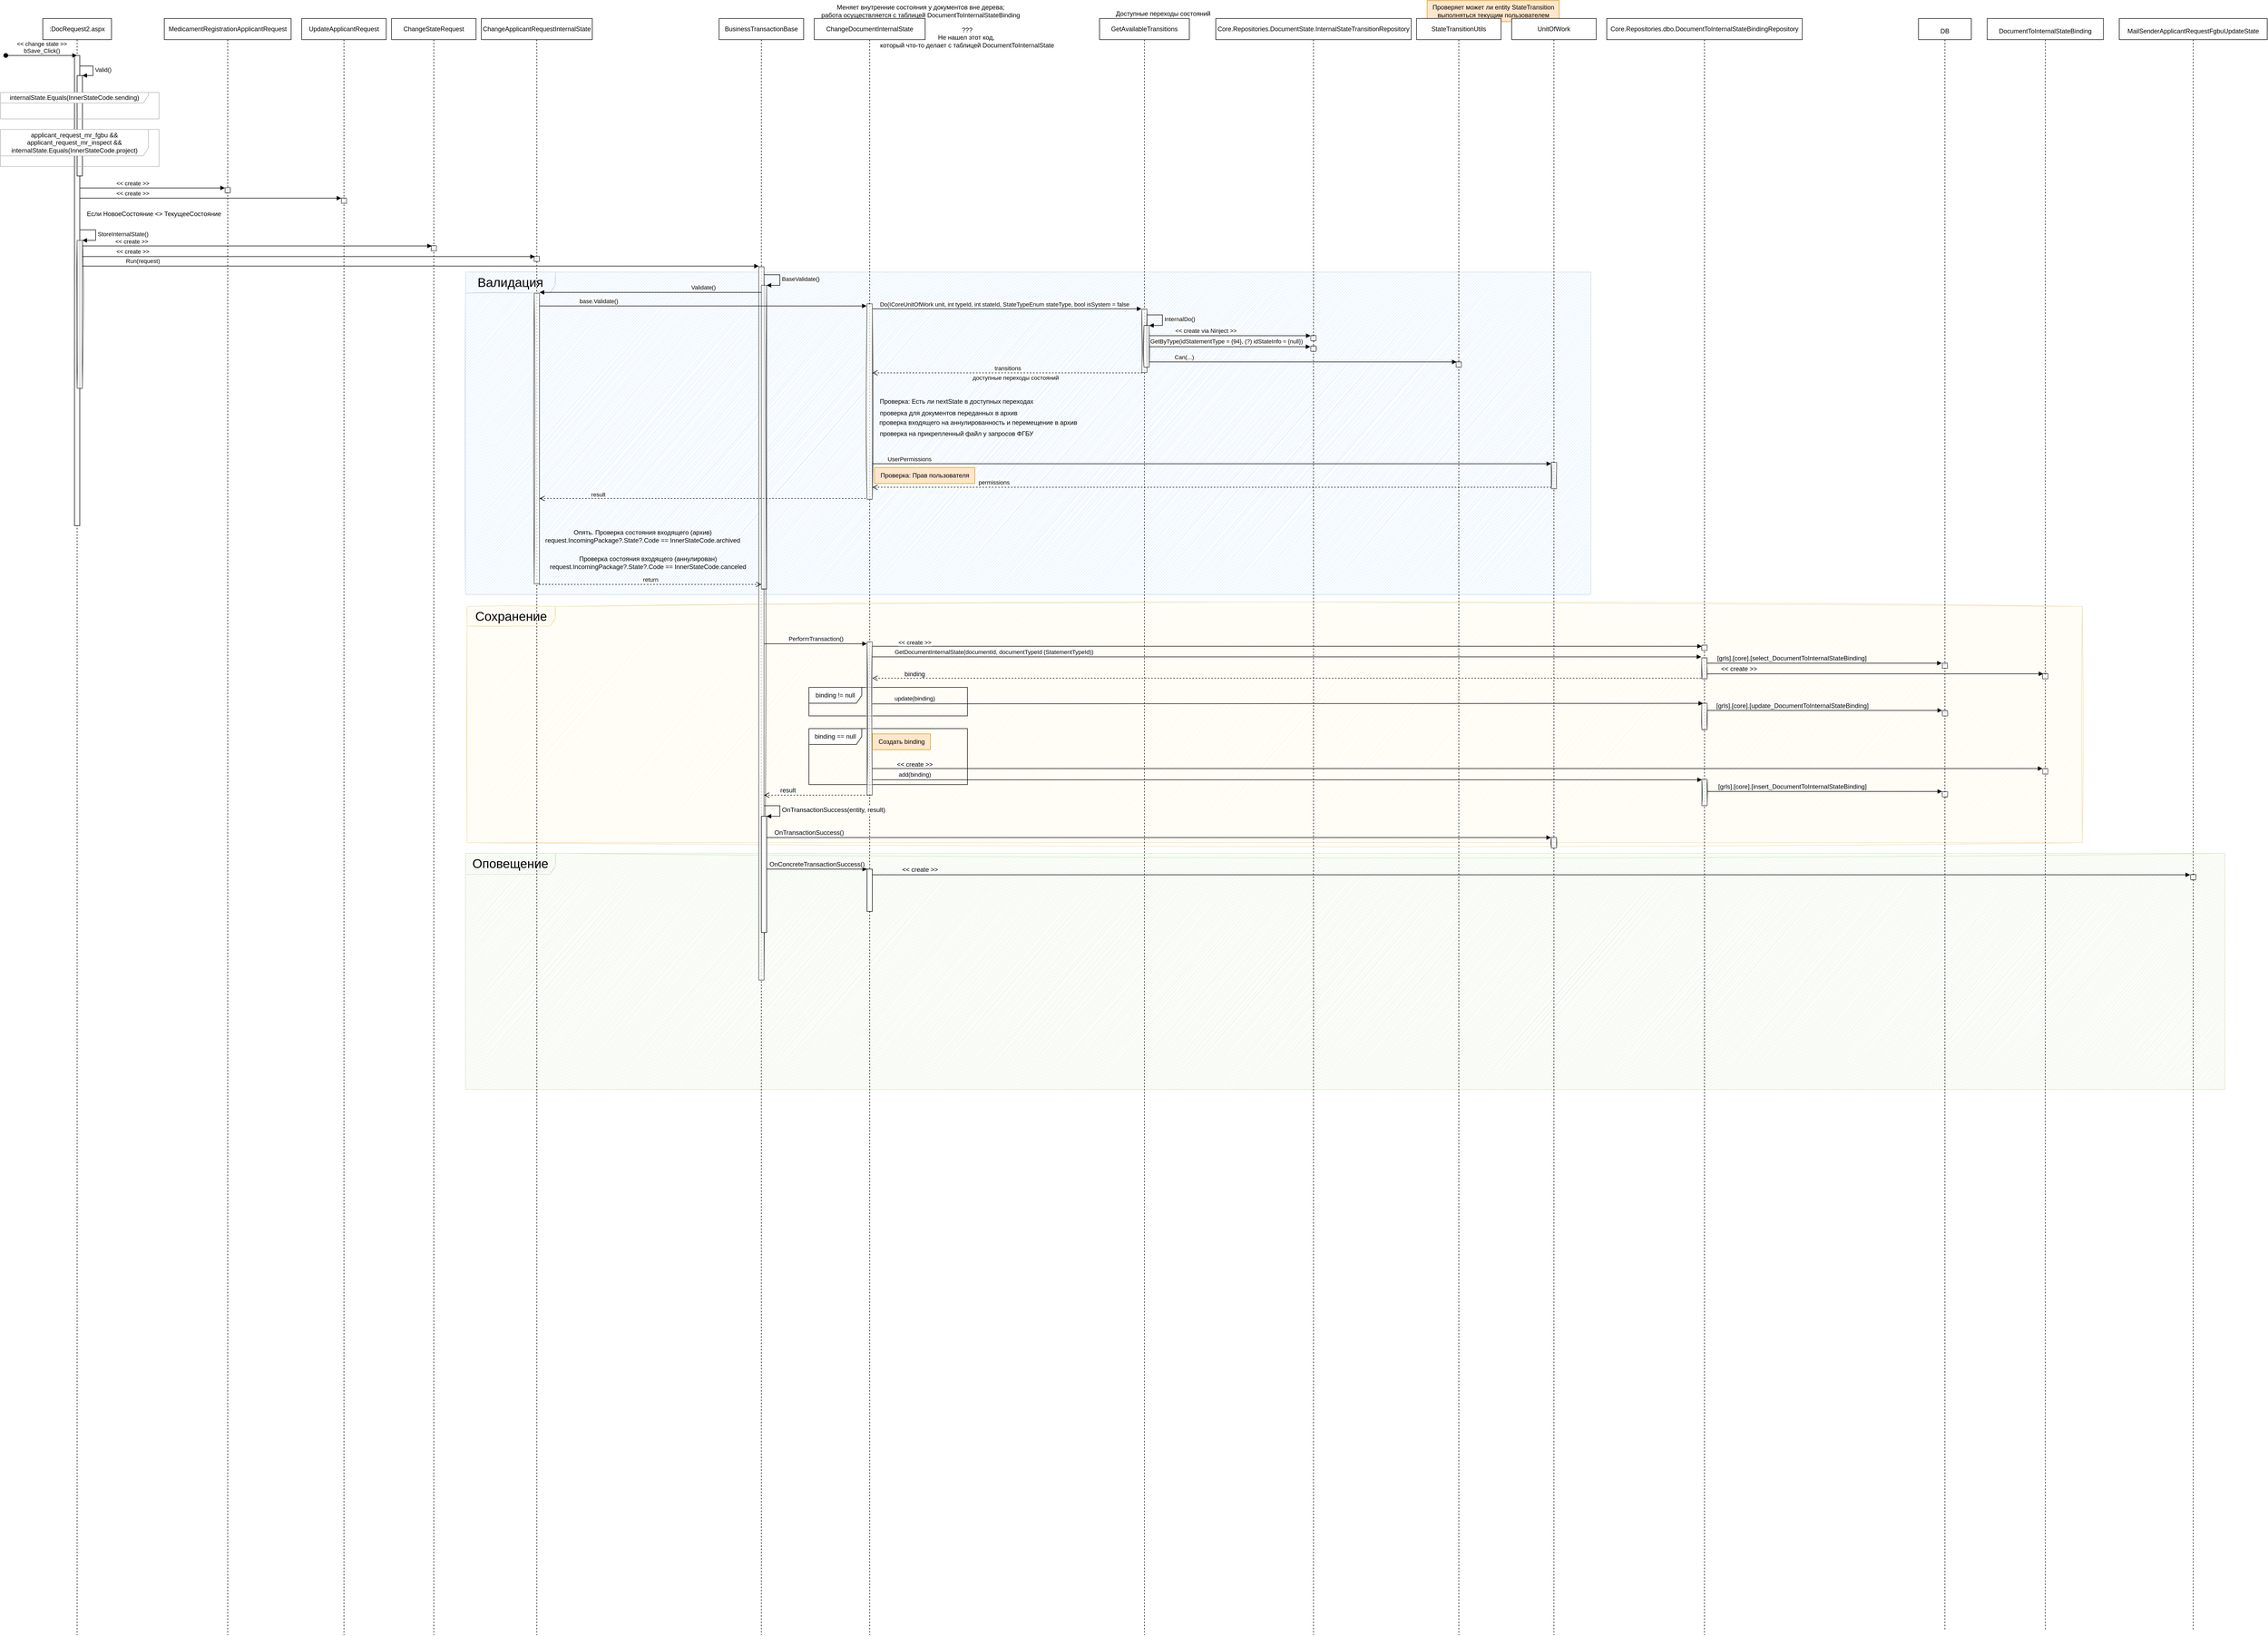 <mxfile version="20.5.3" type="github">
  <diagram id="UQaIwgQZNFvI9y2s87YT" name="Страница 1">
    <mxGraphModel dx="1778" dy="1143" grid="1" gridSize="10" guides="1" tooltips="1" connect="1" arrows="1" fold="1" page="1" pageScale="1" pageWidth="827" pageHeight="1169" math="0" shadow="0">
      <root>
        <mxCell id="0" />
        <mxCell id="1" parent="0" />
        <mxCell id="9g1YUz6DXll8vqnvcK5T-140" value="Оповещение" style="shape=umlFrame;whiteSpace=wrap;html=1;labelBackgroundColor=none;labelBorderColor=none;sketch=1;strokeColor=#82b366;opacity=30;fillColor=#d5e8d4;swimlaneFillColor=#97D077;width=170;height=40;fontSize=24;gradientColor=none;" vertex="1" parent="1">
          <mxGeometry x="950" y="1620" width="3330" height="447" as="geometry" />
        </mxCell>
        <mxCell id="9g1YUz6DXll8vqnvcK5T-86" value="Cохранение" style="shape=umlFrame;whiteSpace=wrap;html=1;labelBackgroundColor=none;labelBorderColor=none;sketch=1;strokeColor=#d79b00;opacity=30;fillColor=#ffe6cc;swimlaneFillColor=#FFD966;width=167;height=37;fontSize=24;" vertex="1" parent="1">
          <mxGeometry x="953" y="1153" width="3057" height="447" as="geometry" />
        </mxCell>
        <mxCell id="9g1YUz6DXll8vqnvcK5T-112" value="binding == null" style="shape=umlFrame;whiteSpace=wrap;html=1;labelBackgroundColor=none;labelBorderColor=none;sketch=0;strokeColor=#000000;fontSize=12;fontColor=default;gradientColor=none;width=100;height=30;" vertex="1" parent="1">
          <mxGeometry x="1600" y="1384" width="300" height="106" as="geometry" />
        </mxCell>
        <mxCell id="9g1YUz6DXll8vqnvcK5T-111" value="binding != null" style="shape=umlFrame;whiteSpace=wrap;html=1;labelBackgroundColor=none;labelBorderColor=none;sketch=0;strokeColor=#000000;fontSize=12;fontColor=default;gradientColor=none;width=100;height=30;" vertex="1" parent="1">
          <mxGeometry x="1600" y="1306" width="300" height="54" as="geometry" />
        </mxCell>
        <mxCell id="9g1YUz6DXll8vqnvcK5T-82" value="Валидация" style="shape=umlFrame;whiteSpace=wrap;html=1;labelBackgroundColor=none;labelBorderColor=none;sketch=1;strokeColor=#6c8ebf;opacity=30;fillColor=#dae8fc;gradientColor=none;swimlaneFillColor=#66B2FF;width=170;height=40;fontSize=24;" vertex="1" parent="1">
          <mxGeometry x="950" y="520" width="2130" height="610" as="geometry" />
        </mxCell>
        <mxCell id="9g1YUz6DXll8vqnvcK5T-58" value="Проверяет может ли entity StateTransition &lt;br&gt;выполняться текущим пользователем" style="text;html=1;align=center;verticalAlign=middle;resizable=0;points=[];autosize=1;strokeColor=#d79b00;fillColor=#ffe6cc;" vertex="1" parent="1">
          <mxGeometry x="2770" y="6" width="250" height="40" as="geometry" />
        </mxCell>
        <mxCell id="9g1YUz6DXll8vqnvcK5T-1" value=":DocRequest2.aspx" style="shape=umlLifeline;perimeter=lifelinePerimeter;whiteSpace=wrap;html=1;container=1;collapsible=0;recursiveResize=0;outlineConnect=0;resizable=0;movable=0;" vertex="1" parent="1">
          <mxGeometry x="150" y="40" width="130" height="3060" as="geometry" />
        </mxCell>
        <mxCell id="9g1YUz6DXll8vqnvcK5T-4" value="Valid()" style="edgeStyle=orthogonalEdgeStyle;html=1;align=left;spacingLeft=2;endArrow=block;rounded=0;entryX=1;entryY=0;" edge="1" target="9g1YUz6DXll8vqnvcK5T-3" parent="9g1YUz6DXll8vqnvcK5T-1" source="9g1YUz6DXll8vqnvcK5T-8">
          <mxGeometry relative="1" as="geometry">
            <mxPoint x="180" y="80" as="sourcePoint" />
            <Array as="points">
              <mxPoint x="95" y="90" />
              <mxPoint x="95" y="108" />
            </Array>
          </mxGeometry>
        </mxCell>
        <mxCell id="9g1YUz6DXll8vqnvcK5T-8" value="" style="html=1;points=[];perimeter=orthogonalPerimeter;" vertex="1" parent="9g1YUz6DXll8vqnvcK5T-1">
          <mxGeometry x="60" y="70" width="10" height="890" as="geometry" />
        </mxCell>
        <mxCell id="9g1YUz6DXll8vqnvcK5T-3" value="" style="html=1;points=[];perimeter=orthogonalPerimeter;" vertex="1" parent="9g1YUz6DXll8vqnvcK5T-1">
          <mxGeometry x="65" y="108" width="10" height="190" as="geometry" />
        </mxCell>
        <mxCell id="9g1YUz6DXll8vqnvcK5T-22" value="" style="html=1;points=[];perimeter=orthogonalPerimeter;sketch=1;strokeColor=#000000;opacity=70;" vertex="1" parent="9g1YUz6DXll8vqnvcK5T-1">
          <mxGeometry x="65" y="420" width="10" height="280" as="geometry" />
        </mxCell>
        <mxCell id="9g1YUz6DXll8vqnvcK5T-23" value="StoreInternalState()" style="edgeStyle=orthogonalEdgeStyle;html=1;align=left;spacingLeft=2;endArrow=block;rounded=0;entryX=1;entryY=0;" edge="1" target="9g1YUz6DXll8vqnvcK5T-22" parent="9g1YUz6DXll8vqnvcK5T-1" source="9g1YUz6DXll8vqnvcK5T-8">
          <mxGeometry relative="1" as="geometry">
            <mxPoint x="70" y="420" as="sourcePoint" />
            <Array as="points">
              <mxPoint x="100" y="400" />
              <mxPoint x="100" y="420" />
            </Array>
          </mxGeometry>
        </mxCell>
        <mxCell id="9g1YUz6DXll8vqnvcK5T-2" value="&amp;lt;&amp;lt; change state &amp;gt;&amp;gt;&lt;br&gt;bSave_Click()" style="html=1;verticalAlign=bottom;startArrow=oval;startFill=1;endArrow=block;startSize=8;rounded=0;" edge="1" parent="1" target="9g1YUz6DXll8vqnvcK5T-1">
          <mxGeometry width="60" relative="1" as="geometry">
            <mxPoint x="80" y="110" as="sourcePoint" />
            <mxPoint x="140" y="110" as="targetPoint" />
          </mxGeometry>
        </mxCell>
        <mxCell id="9g1YUz6DXll8vqnvcK5T-6" value="internalState.Equals(InnerStateCode.sending)" style="shape=umlFrame;whiteSpace=wrap;html=1;width=280;height=20;strokeColor=#B3B3B3;" vertex="1" parent="1">
          <mxGeometry x="70" y="180" width="300" height="50" as="geometry" />
        </mxCell>
        <mxCell id="9g1YUz6DXll8vqnvcK5T-7" value="applicant_request_mr_fgbu &amp;amp;&amp;amp;&lt;br&gt;applicant_request_mr_inspect &amp;amp;&amp;amp;&lt;br&gt;internalState.Equals(InnerStateCode.project)" style="shape=umlFrame;whiteSpace=wrap;html=1;width=280;height=50;strokeColor=#B3B3B3;" vertex="1" parent="1">
          <mxGeometry x="70" y="250" width="300" height="70" as="geometry" />
        </mxCell>
        <mxCell id="9g1YUz6DXll8vqnvcK5T-9" value="MedicamentRegistrationApplicantRequest" style="shape=umlLifeline;perimeter=lifelinePerimeter;whiteSpace=wrap;html=1;container=1;collapsible=0;recursiveResize=0;outlineConnect=0;resizable=0;movable=0;" vertex="1" parent="1">
          <mxGeometry x="380" y="40" width="240" height="3060" as="geometry" />
        </mxCell>
        <mxCell id="9g1YUz6DXll8vqnvcK5T-17" value="" style="html=1;points=[];perimeter=orthogonalPerimeter;sketch=1;strokeColor=#000000;opacity=70;" vertex="1" parent="9g1YUz6DXll8vqnvcK5T-9">
          <mxGeometry x="115" y="320" width="10" height="10" as="geometry" />
        </mxCell>
        <mxCell id="9g1YUz6DXll8vqnvcK5T-16" value="&amp;lt;&amp;lt; create &amp;gt;&amp;gt;" style="html=1;verticalAlign=bottom;endArrow=block;rounded=0;entryX=-0.043;entryY=0.074;entryDx=0;entryDy=0;entryPerimeter=0;" edge="1" parent="1" source="9g1YUz6DXll8vqnvcK5T-8" target="9g1YUz6DXll8vqnvcK5T-17">
          <mxGeometry x="-0.274" width="80" relative="1" as="geometry">
            <mxPoint x="440" y="280" as="sourcePoint" />
            <mxPoint x="520" y="280" as="targetPoint" />
            <mxPoint as="offset" />
          </mxGeometry>
        </mxCell>
        <mxCell id="9g1YUz6DXll8vqnvcK5T-18" value="UpdateApplicantRequest" style="shape=umlLifeline;perimeter=lifelinePerimeter;whiteSpace=wrap;html=1;container=1;collapsible=0;recursiveResize=0;outlineConnect=0;resizable=0;movable=0;" vertex="1" parent="1">
          <mxGeometry x="640" y="40" width="160" height="3060" as="geometry" />
        </mxCell>
        <mxCell id="9g1YUz6DXll8vqnvcK5T-19" value="" style="html=1;points=[];perimeter=orthogonalPerimeter;sketch=1;strokeColor=#000000;opacity=70;" vertex="1" parent="9g1YUz6DXll8vqnvcK5T-18">
          <mxGeometry x="75" y="340" width="10" height="10" as="geometry" />
        </mxCell>
        <mxCell id="9g1YUz6DXll8vqnvcK5T-20" value="&amp;lt;&amp;lt; create &amp;gt;&amp;gt;" style="html=1;verticalAlign=bottom;endArrow=block;rounded=0;entryX=-0.015;entryY=0;entryDx=0;entryDy=0;entryPerimeter=0;" edge="1" parent="1" source="9g1YUz6DXll8vqnvcK5T-8" target="9g1YUz6DXll8vqnvcK5T-19">
          <mxGeometry x="-0.596" width="80" relative="1" as="geometry">
            <mxPoint x="230" y="370.86" as="sourcePoint" />
            <mxPoint x="505.57" y="370.86" as="targetPoint" />
            <mxPoint as="offset" />
          </mxGeometry>
        </mxCell>
        <mxCell id="9g1YUz6DXll8vqnvcK5T-21" value="Если НовоеСостояние &amp;lt;&amp;gt; ТекущееСостояние" style="text;html=1;align=center;verticalAlign=middle;resizable=0;points=[];autosize=1;strokeColor=none;fillColor=none;" vertex="1" parent="1">
          <mxGeometry x="220" y="395" width="280" height="30" as="geometry" />
        </mxCell>
        <mxCell id="9g1YUz6DXll8vqnvcK5T-24" value="ChangeStateRequest" style="shape=umlLifeline;perimeter=lifelinePerimeter;whiteSpace=wrap;html=1;container=1;collapsible=0;recursiveResize=0;outlineConnect=0;resizable=0;movable=0;" vertex="1" parent="1">
          <mxGeometry x="810" y="40" width="160" height="3060" as="geometry" />
        </mxCell>
        <mxCell id="9g1YUz6DXll8vqnvcK5T-25" value="" style="html=1;points=[];perimeter=orthogonalPerimeter;sketch=1;strokeColor=#000000;opacity=70;" vertex="1" parent="9g1YUz6DXll8vqnvcK5T-24">
          <mxGeometry x="75" y="430" width="10" height="10" as="geometry" />
        </mxCell>
        <mxCell id="9g1YUz6DXll8vqnvcK5T-26" value="&amp;lt;&amp;lt; create &amp;gt;&amp;gt;" style="html=1;verticalAlign=bottom;endArrow=block;rounded=0;entryX=0.133;entryY=0.05;entryDx=0;entryDy=0;entryPerimeter=0;" edge="1" parent="1" source="9g1YUz6DXll8vqnvcK5T-22" target="9g1YUz6DXll8vqnvcK5T-25">
          <mxGeometry x="-0.72" width="80" relative="1" as="geometry">
            <mxPoint x="230" y="390" as="sourcePoint" />
            <mxPoint x="724.85" y="390" as="targetPoint" />
            <mxPoint as="offset" />
          </mxGeometry>
        </mxCell>
        <mxCell id="9g1YUz6DXll8vqnvcK5T-27" value="ChangeApplicantRequestInternalState" style="shape=umlLifeline;perimeter=lifelinePerimeter;whiteSpace=wrap;html=1;container=1;collapsible=0;recursiveResize=0;outlineConnect=0;resizable=0;movable=0;" vertex="1" parent="1">
          <mxGeometry x="980" y="40" width="210" height="3060" as="geometry" />
        </mxCell>
        <mxCell id="9g1YUz6DXll8vqnvcK5T-28" value="" style="html=1;points=[];perimeter=orthogonalPerimeter;sketch=1;strokeColor=#000000;opacity=70;" vertex="1" parent="9g1YUz6DXll8vqnvcK5T-27">
          <mxGeometry x="100" y="450" width="10" height="10" as="geometry" />
        </mxCell>
        <mxCell id="9g1YUz6DXll8vqnvcK5T-37" value="" style="html=1;points=[];perimeter=orthogonalPerimeter;sketch=1;strokeColor=#000000;opacity=70;" vertex="1" parent="9g1YUz6DXll8vqnvcK5T-27">
          <mxGeometry x="100" y="520" width="10" height="550" as="geometry" />
        </mxCell>
        <mxCell id="9g1YUz6DXll8vqnvcK5T-29" value="&amp;lt;&amp;lt; create &amp;gt;&amp;gt;" style="html=1;verticalAlign=bottom;endArrow=block;rounded=0;entryX=0.124;entryY=0.065;entryDx=0;entryDy=0;entryPerimeter=0;" edge="1" parent="1" source="9g1YUz6DXll8vqnvcK5T-22" target="9g1YUz6DXll8vqnvcK5T-28">
          <mxGeometry x="-0.778" y="1" width="80" relative="1" as="geometry">
            <mxPoint x="235" y="480.5" as="sourcePoint" />
            <mxPoint x="1080" y="490" as="targetPoint" />
            <mxPoint as="offset" />
          </mxGeometry>
        </mxCell>
        <mxCell id="9g1YUz6DXll8vqnvcK5T-30" value="BusinessTransactionBase" style="shape=umlLifeline;perimeter=lifelinePerimeter;whiteSpace=wrap;html=1;container=1;collapsible=0;recursiveResize=0;outlineConnect=0;movable=0;resizable=0;" vertex="1" parent="1">
          <mxGeometry x="1430" y="40" width="160" height="3060" as="geometry" />
        </mxCell>
        <mxCell id="9g1YUz6DXll8vqnvcK5T-31" value="" style="html=1;points=[];perimeter=orthogonalPerimeter;sketch=1;strokeColor=#000000;opacity=70;" vertex="1" parent="9g1YUz6DXll8vqnvcK5T-30">
          <mxGeometry x="75" y="470" width="10" height="1350" as="geometry" />
        </mxCell>
        <mxCell id="9g1YUz6DXll8vqnvcK5T-127" value="" style="html=1;points=[];perimeter=orthogonalPerimeter;labelBackgroundColor=none;labelBorderColor=none;sketch=0;strokeColor=#000000;fontSize=12;fontColor=default;gradientColor=none;" vertex="1" parent="1">
          <mxGeometry x="1510" y="1550" width="10" height="220" as="geometry" />
        </mxCell>
        <mxCell id="9g1YUz6DXll8vqnvcK5T-32" value="Run(request)" style="html=1;verticalAlign=bottom;endArrow=block;rounded=0;entryX=0.009;entryY=-0.001;entryDx=0;entryDy=0;entryPerimeter=0;" edge="1" parent="1" source="9g1YUz6DXll8vqnvcK5T-22" target="9g1YUz6DXll8vqnvcK5T-31">
          <mxGeometry x="-0.822" y="1" width="80" relative="1" as="geometry">
            <mxPoint x="235" y="500.65" as="sourcePoint" />
            <mxPoint x="1091.24" y="500.65" as="targetPoint" />
            <mxPoint as="offset" />
          </mxGeometry>
        </mxCell>
        <mxCell id="9g1YUz6DXll8vqnvcK5T-33" value="" style="html=1;points=[];perimeter=orthogonalPerimeter;sketch=1;strokeColor=#000000;opacity=70;" vertex="1" parent="1">
          <mxGeometry x="1510" y="545" width="10" height="575" as="geometry" />
        </mxCell>
        <mxCell id="9g1YUz6DXll8vqnvcK5T-34" value="BaseValidate()" style="edgeStyle=orthogonalEdgeStyle;html=1;align=left;spacingLeft=2;endArrow=block;rounded=0;entryX=1;entryY=0;" edge="1" target="9g1YUz6DXll8vqnvcK5T-33" parent="1" source="9g1YUz6DXll8vqnvcK5T-31">
          <mxGeometry relative="1" as="geometry">
            <mxPoint x="1515" y="525" as="sourcePoint" />
            <Array as="points">
              <mxPoint x="1545" y="525" />
              <mxPoint x="1545" y="545" />
            </Array>
          </mxGeometry>
        </mxCell>
        <mxCell id="9g1YUz6DXll8vqnvcK5T-36" value="Validate()" style="html=1;verticalAlign=bottom;endArrow=block;rounded=0;entryX=1.032;entryY=-0.003;entryDx=0;entryDy=0;entryPerimeter=0;" edge="1" parent="1" source="9g1YUz6DXll8vqnvcK5T-33" target="9g1YUz6DXll8vqnvcK5T-37">
          <mxGeometry x="-0.473" width="80" relative="1" as="geometry">
            <mxPoint x="1110" y="570" as="sourcePoint" />
            <mxPoint x="1190" y="570" as="targetPoint" />
            <mxPoint as="offset" />
          </mxGeometry>
        </mxCell>
        <mxCell id="9g1YUz6DXll8vqnvcK5T-38" value="ChangeDocumentInternalState" style="shape=umlLifeline;perimeter=lifelinePerimeter;whiteSpace=wrap;html=1;container=1;collapsible=0;recursiveResize=0;outlineConnect=0;movable=0;resizable=0;" vertex="1" parent="1">
          <mxGeometry x="1610" y="40" width="210" height="3060" as="geometry" />
        </mxCell>
        <mxCell id="9g1YUz6DXll8vqnvcK5T-40" value="" style="html=1;points=[];perimeter=orthogonalPerimeter;sketch=1;strokeColor=#000000;opacity=70;" vertex="1" parent="9g1YUz6DXll8vqnvcK5T-38">
          <mxGeometry x="100" y="540" width="10" height="370" as="geometry" />
        </mxCell>
        <mxCell id="9g1YUz6DXll8vqnvcK5T-77" value="" style="html=1;points=[];perimeter=orthogonalPerimeter;labelBackgroundColor=none;labelBorderColor=none;sketch=1;strokeColor=#000000;fontColor=default;opacity=70;" vertex="1" parent="9g1YUz6DXll8vqnvcK5T-38">
          <mxGeometry x="100" y="1180" width="10" height="290" as="geometry" />
        </mxCell>
        <mxCell id="9g1YUz6DXll8vqnvcK5T-133" value="" style="html=1;points=[];perimeter=orthogonalPerimeter;labelBackgroundColor=none;labelBorderColor=none;sketch=0;strokeColor=#000000;fontSize=12;fontColor=default;gradientColor=none;" vertex="1" parent="9g1YUz6DXll8vqnvcK5T-38">
          <mxGeometry x="100" y="1610" width="10" height="80" as="geometry" />
        </mxCell>
        <mxCell id="9g1YUz6DXll8vqnvcK5T-41" value="Меняет внутренние состояния у документов вне дерева; &lt;br&gt;работа осуществляется с таблицей DocumentToInternalStateBinding" style="text;align=center;verticalAlign=middle;resizable=0;points=[];autosize=1;strokeColor=none;fillColor=none;html=1;fontColor=default;labelBackgroundColor=none;labelBorderColor=none;flipH=1;absoluteArcSize=0;imageAspect=1;" vertex="1" parent="1">
          <mxGeometry x="1611" y="6" width="400" height="40" as="geometry" />
        </mxCell>
        <mxCell id="9g1YUz6DXll8vqnvcK5T-43" value="base.Validate()" style="html=1;verticalAlign=bottom;endArrow=block;rounded=0;fontColor=default;entryX=-0.078;entryY=0.011;entryDx=0;entryDy=0;entryPerimeter=0;" edge="1" parent="1" source="9g1YUz6DXll8vqnvcK5T-37" target="9g1YUz6DXll8vqnvcK5T-40">
          <mxGeometry x="-0.64" width="80" relative="1" as="geometry">
            <mxPoint x="1200" y="560" as="sourcePoint" />
            <mxPoint x="1280" y="560" as="targetPoint" />
            <mxPoint as="offset" />
          </mxGeometry>
        </mxCell>
        <mxCell id="9g1YUz6DXll8vqnvcK5T-44" value="GetAvailableTransitions" style="shape=umlLifeline;perimeter=lifelinePerimeter;whiteSpace=wrap;html=1;container=1;collapsible=0;recursiveResize=0;outlineConnect=0;fixDash=0;movable=0;resizable=0;" vertex="1" parent="1">
          <mxGeometry x="2150" y="40" width="170" height="3060" as="geometry" />
        </mxCell>
        <mxCell id="9g1YUz6DXll8vqnvcK5T-45" value="" style="html=1;points=[];perimeter=orthogonalPerimeter;sketch=1;strokeColor=#000000;opacity=70;" vertex="1" parent="9g1YUz6DXll8vqnvcK5T-44">
          <mxGeometry x="80" y="550" width="10" height="120" as="geometry" />
        </mxCell>
        <mxCell id="9g1YUz6DXll8vqnvcK5T-46" value="&lt;div&gt;Do(ICoreUnitOfWork unit, int typeId, int stateId, StateTypeEnum stateType, bool isSystem = false&lt;/div&gt;" style="html=1;verticalAlign=bottom;endArrow=block;rounded=0;fontColor=default;entryX=-0.071;entryY=-0.004;entryDx=0;entryDy=0;entryPerimeter=0;" edge="1" parent="1" source="9g1YUz6DXll8vqnvcK5T-40" target="9g1YUz6DXll8vqnvcK5T-45">
          <mxGeometry x="-0.018" width="80" relative="1" as="geometry">
            <mxPoint x="1690" y="580" as="sourcePoint" />
            <mxPoint x="1770" y="580" as="targetPoint" />
            <mxPoint as="offset" />
          </mxGeometry>
        </mxCell>
        <mxCell id="9g1YUz6DXll8vqnvcK5T-47" value="Доступные переходы состояний" style="text;html=1;align=center;verticalAlign=middle;resizable=0;points=[];autosize=1;strokeColor=none;fillColor=none;fontColor=default;" vertex="1" parent="1">
          <mxGeometry x="2170" y="16" width="200" height="30" as="geometry" />
        </mxCell>
        <mxCell id="9g1YUz6DXll8vqnvcK5T-48" value="Core.Repositories.DocumentState.InternalStateTransitionRepository" style="shape=umlLifeline;perimeter=lifelinePerimeter;whiteSpace=wrap;html=1;container=1;collapsible=0;recursiveResize=0;outlineConnect=0;resizable=0;movable=0;" vertex="1" parent="1">
          <mxGeometry x="2370" y="40" width="370" height="3060" as="geometry" />
        </mxCell>
        <mxCell id="9g1YUz6DXll8vqnvcK5T-49" value="" style="html=1;points=[];perimeter=orthogonalPerimeter;sketch=1;strokeColor=#000000;opacity=70;" vertex="1" parent="9g1YUz6DXll8vqnvcK5T-48">
          <mxGeometry x="180" y="600" width="10" height="10" as="geometry" />
        </mxCell>
        <mxCell id="9g1YUz6DXll8vqnvcK5T-56" value="" style="html=1;points=[];perimeter=orthogonalPerimeter;sketch=1;strokeColor=#000000;opacity=70;" vertex="1" parent="9g1YUz6DXll8vqnvcK5T-48">
          <mxGeometry x="180" y="620" width="10" height="10" as="geometry" />
        </mxCell>
        <mxCell id="9g1YUz6DXll8vqnvcK5T-50" value="" style="html=1;points=[];perimeter=orthogonalPerimeter;labelBackgroundColor=none;labelBorderColor=none;sketch=1;strokeColor=#000000;fontColor=default;opacity=70;" vertex="1" parent="1">
          <mxGeometry x="2234" y="621" width="10" height="79" as="geometry" />
        </mxCell>
        <mxCell id="9g1YUz6DXll8vqnvcK5T-51" value="InternalDo()" style="edgeStyle=orthogonalEdgeStyle;html=1;align=left;spacingLeft=2;endArrow=block;rounded=0;entryX=1;entryY=0;fontColor=default;" edge="1" target="9g1YUz6DXll8vqnvcK5T-50" parent="1" source="9g1YUz6DXll8vqnvcK5T-45">
          <mxGeometry relative="1" as="geometry">
            <mxPoint x="2239" y="601" as="sourcePoint" />
            <Array as="points">
              <mxPoint x="2269" y="601" />
              <mxPoint x="2269" y="621" />
            </Array>
          </mxGeometry>
        </mxCell>
        <mxCell id="9g1YUz6DXll8vqnvcK5T-52" value="&amp;lt;&amp;lt; create via Ninject &amp;gt;&amp;gt;" style="html=1;verticalAlign=bottom;endArrow=block;rounded=0;fontColor=default;entryX=-0.057;entryY=0.043;entryDx=0;entryDy=0;entryPerimeter=0;" edge="1" parent="1" source="9g1YUz6DXll8vqnvcK5T-50" target="9g1YUz6DXll8vqnvcK5T-49">
          <mxGeometry x="-0.3" width="80" relative="1" as="geometry">
            <mxPoint x="2310" y="630" as="sourcePoint" />
            <mxPoint x="2390" y="630" as="targetPoint" />
            <mxPoint as="offset" />
          </mxGeometry>
        </mxCell>
        <mxCell id="9g1YUz6DXll8vqnvcK5T-53" value="StateTransitionUtils" style="shape=umlLifeline;perimeter=lifelinePerimeter;whiteSpace=wrap;html=1;container=1;collapsible=0;recursiveResize=0;outlineConnect=0;movable=0;resizable=0;" vertex="1" parent="1">
          <mxGeometry x="2750" y="40" width="160" height="3060" as="geometry" />
        </mxCell>
        <mxCell id="9g1YUz6DXll8vqnvcK5T-54" value="" style="html=1;points=[];perimeter=orthogonalPerimeter;sketch=1;strokeColor=#000000;opacity=70;" vertex="1" parent="9g1YUz6DXll8vqnvcK5T-53">
          <mxGeometry x="75" y="650" width="10" height="10" as="geometry" />
        </mxCell>
        <mxCell id="9g1YUz6DXll8vqnvcK5T-55" value="GetByType(idStatementType = {94}, (?) idStateInfo = {null})" style="html=1;verticalAlign=bottom;endArrow=block;rounded=0;fontColor=default;entryX=-0.1;entryY=0.129;entryDx=0;entryDy=0;entryPerimeter=0;" edge="1" parent="1" source="9g1YUz6DXll8vqnvcK5T-50" target="9g1YUz6DXll8vqnvcK5T-56">
          <mxGeometry x="-0.043" y="1" width="80" relative="1" as="geometry">
            <mxPoint x="2254" y="650" as="sourcePoint" />
            <mxPoint x="2557" y="650" as="targetPoint" />
            <mxPoint as="offset" />
          </mxGeometry>
        </mxCell>
        <mxCell id="9g1YUz6DXll8vqnvcK5T-57" value="Can(...)" style="html=1;verticalAlign=bottom;endArrow=block;rounded=0;fontColor=default;entryX=0.076;entryY=0.006;entryDx=0;entryDy=0;entryPerimeter=0;" edge="1" parent="1" source="9g1YUz6DXll8vqnvcK5T-50" target="9g1YUz6DXll8vqnvcK5T-54">
          <mxGeometry x="-0.773" width="80" relative="1" as="geometry">
            <mxPoint x="2254" y="671.29" as="sourcePoint" />
            <mxPoint x="2559" y="671.29" as="targetPoint" />
            <mxPoint as="offset" />
          </mxGeometry>
        </mxCell>
        <mxCell id="9g1YUz6DXll8vqnvcK5T-59" value="transitions" style="html=1;verticalAlign=bottom;endArrow=open;dashed=1;endSize=8;rounded=0;fontColor=default;exitX=0.11;exitY=1.006;exitDx=0;exitDy=0;exitPerimeter=0;" edge="1" parent="1" source="9g1YUz6DXll8vqnvcK5T-45" target="9g1YUz6DXll8vqnvcK5T-40">
          <mxGeometry relative="1" as="geometry">
            <mxPoint x="2040" y="640" as="sourcePoint" />
            <mxPoint x="1960" y="640" as="targetPoint" />
          </mxGeometry>
        </mxCell>
        <mxCell id="9g1YUz6DXll8vqnvcK5T-60" value="&lt;span style=&quot;font-size: 11px; background-color: rgb(255, 255, 255);&quot;&gt;доступные переходы состояний&lt;/span&gt;" style="text;html=1;align=center;verticalAlign=middle;resizable=0;points=[];autosize=1;strokeColor=none;fillColor=none;fontColor=default;" vertex="1" parent="1">
          <mxGeometry x="1896" y="705" width="190" height="30" as="geometry" />
        </mxCell>
        <mxCell id="9g1YUz6DXll8vqnvcK5T-61" value="Проверка: Есть ли nextState в доступных переходах" style="text;html=1;align=center;verticalAlign=middle;resizable=0;points=[];autosize=1;strokeColor=none;fillColor=none;fontColor=default;" vertex="1" parent="1">
          <mxGeometry x="1724" y="750" width="310" height="30" as="geometry" />
        </mxCell>
        <mxCell id="9g1YUz6DXll8vqnvcK5T-62" value="проверка для документов переданных в архив" style="text;html=1;align=center;verticalAlign=middle;resizable=0;points=[];autosize=1;strokeColor=none;fillColor=none;fontColor=default;" vertex="1" parent="1">
          <mxGeometry x="1724" y="772" width="280" height="30" as="geometry" />
        </mxCell>
        <mxCell id="9g1YUz6DXll8vqnvcK5T-64" value="проверка входящего на аннулированность и перемещение в архив" style="text;html=1;align=center;verticalAlign=middle;resizable=0;points=[];autosize=1;strokeColor=none;fillColor=none;fontColor=default;" vertex="1" parent="1">
          <mxGeometry x="1720" y="790" width="400" height="30" as="geometry" />
        </mxCell>
        <mxCell id="9g1YUz6DXll8vqnvcK5T-66" value="Проверка: Прав пользователя" style="text;html=1;align=center;verticalAlign=middle;resizable=0;points=[];autosize=1;strokeColor=#d79b00;fillColor=#ffe6cc;" vertex="1" parent="1">
          <mxGeometry x="1724" y="890" width="190" height="30" as="geometry" />
        </mxCell>
        <mxCell id="9g1YUz6DXll8vqnvcK5T-65" value="проверка на прикрепленный файл у запросов ФГБУ" style="text;html=1;align=center;verticalAlign=middle;resizable=0;points=[];autosize=1;strokeColor=none;fillColor=none;fontColor=default;" vertex="1" parent="1">
          <mxGeometry x="1724" y="811" width="310" height="30" as="geometry" />
        </mxCell>
        <mxCell id="9g1YUz6DXll8vqnvcK5T-67" value="UnitOfWork" style="shape=umlLifeline;perimeter=lifelinePerimeter;whiteSpace=wrap;html=1;container=1;collapsible=0;recursiveResize=0;outlineConnect=0;resizable=0;movable=0;" vertex="1" parent="1">
          <mxGeometry x="2930" y="40" width="160" height="3060" as="geometry" />
        </mxCell>
        <mxCell id="9g1YUz6DXll8vqnvcK5T-68" value="" style="html=1;points=[];perimeter=orthogonalPerimeter;sketch=1;strokeColor=#000000;opacity=70;" vertex="1" parent="9g1YUz6DXll8vqnvcK5T-67">
          <mxGeometry x="75" y="840" width="10" height="50" as="geometry" />
        </mxCell>
        <mxCell id="9g1YUz6DXll8vqnvcK5T-130" value="" style="html=1;points=[];perimeter=orthogonalPerimeter;sketch=1;strokeColor=#000000;opacity=70;" vertex="1" parent="9g1YUz6DXll8vqnvcK5T-67">
          <mxGeometry x="75" y="1550" width="10" height="20" as="geometry" />
        </mxCell>
        <mxCell id="9g1YUz6DXll8vqnvcK5T-69" value="UserPermissions" style="html=1;verticalAlign=bottom;endArrow=block;rounded=0;fontColor=default;entryX=-0.031;entryY=0.054;entryDx=0;entryDy=0;entryPerimeter=0;" edge="1" parent="1" source="9g1YUz6DXll8vqnvcK5T-40" target="9g1YUz6DXll8vqnvcK5T-68">
          <mxGeometry x="-0.891" width="80" relative="1" as="geometry">
            <mxPoint x="1790.0" y="890.0" as="sourcePoint" />
            <mxPoint x="2371.76" y="890.0" as="targetPoint" />
            <mxPoint as="offset" />
          </mxGeometry>
        </mxCell>
        <mxCell id="9g1YUz6DXll8vqnvcK5T-70" value="permissions" style="html=1;verticalAlign=bottom;endArrow=open;dashed=1;endSize=8;rounded=0;fontColor=default;exitX=0.031;exitY=0.946;exitDx=0;exitDy=0;exitPerimeter=0;" edge="1" parent="1" source="9g1YUz6DXll8vqnvcK5T-68" target="9g1YUz6DXll8vqnvcK5T-40">
          <mxGeometry x="0.642" relative="1" as="geometry">
            <mxPoint x="3000" y="850" as="sourcePoint" />
            <mxPoint x="2920" y="850" as="targetPoint" />
            <mxPoint as="offset" />
          </mxGeometry>
        </mxCell>
        <mxCell id="9g1YUz6DXll8vqnvcK5T-71" value="???&lt;br&gt;Не нашел этот код,&amp;nbsp;&lt;br&gt;который что-то делает с таблицей DocumentToInternalState" style="text;html=1;align=center;verticalAlign=middle;resizable=0;points=[];autosize=1;strokeColor=none;fillColor=none;fontColor=default;" vertex="1" parent="1">
          <mxGeometry x="1724" y="46" width="350" height="60" as="geometry" />
        </mxCell>
        <mxCell id="9g1YUz6DXll8vqnvcK5T-72" value="result" style="html=1;verticalAlign=bottom;endArrow=open;dashed=1;endSize=8;rounded=0;fontColor=default;exitX=-0.251;exitY=0.996;exitDx=0;exitDy=0;exitPerimeter=0;" edge="1" parent="1" source="9g1YUz6DXll8vqnvcK5T-40" target="9g1YUz6DXll8vqnvcK5T-37">
          <mxGeometry x="0.639" y="1" relative="1" as="geometry">
            <mxPoint x="1370" y="940" as="sourcePoint" />
            <mxPoint x="1290" y="940" as="targetPoint" />
            <mxPoint as="offset" />
          </mxGeometry>
        </mxCell>
        <mxCell id="9g1YUz6DXll8vqnvcK5T-73" value="Опять. Проверка состояния входящего (архив)&lt;br&gt;request.IncomingPackage?.State?.Code == InnerStateCode.archived" style="text;html=1;align=center;verticalAlign=middle;resizable=0;points=[];autosize=1;strokeColor=none;fillColor=none;fontColor=default;" vertex="1" parent="1">
          <mxGeometry x="1090" y="1000" width="390" height="40" as="geometry" />
        </mxCell>
        <mxCell id="9g1YUz6DXll8vqnvcK5T-74" value="Проверка состояния входящего (аннулирован)&lt;br&gt;request.IncomingPackage?.State?.Code == InnerStateCode.canceled" style="text;html=1;align=center;verticalAlign=middle;resizable=0;points=[];autosize=1;strokeColor=none;fillColor=none;fontColor=default;" vertex="1" parent="1">
          <mxGeometry x="1095" y="1050" width="400" height="40" as="geometry" />
        </mxCell>
        <mxCell id="9g1YUz6DXll8vqnvcK5T-75" value="return" style="html=1;verticalAlign=bottom;endArrow=open;dashed=1;endSize=8;rounded=0;fontColor=default;exitX=0.933;exitY=1.002;exitDx=0;exitDy=0;exitPerimeter=0;" edge="1" parent="1" source="9g1YUz6DXll8vqnvcK5T-37" target="9g1YUz6DXll8vqnvcK5T-33">
          <mxGeometry relative="1" as="geometry">
            <mxPoint x="1590" y="890" as="sourcePoint" />
            <mxPoint x="1510" y="890" as="targetPoint" />
          </mxGeometry>
        </mxCell>
        <mxCell id="9g1YUz6DXll8vqnvcK5T-76" value="PerformTransaction()" style="html=1;verticalAlign=bottom;endArrow=block;rounded=0;fontColor=default;entryX=-0.033;entryY=0.012;entryDx=0;entryDy=0;entryPerimeter=0;" edge="1" parent="1" source="9g1YUz6DXll8vqnvcK5T-31" target="9g1YUz6DXll8vqnvcK5T-77">
          <mxGeometry width="80" relative="1" as="geometry">
            <mxPoint x="1500" y="1040" as="sourcePoint" />
            <mxPoint x="1580" y="1040" as="targetPoint" />
          </mxGeometry>
        </mxCell>
        <mxCell id="9g1YUz6DXll8vqnvcK5T-78" value="Core.Repositories.dbo.DocumentToInternalStateBindingRepository" style="shape=umlLifeline;perimeter=lifelinePerimeter;whiteSpace=wrap;html=1;container=1;collapsible=0;recursiveResize=0;outlineConnect=0;resizable=0;movable=0;" vertex="1" parent="1">
          <mxGeometry x="3110" y="40" width="370" height="3060" as="geometry" />
        </mxCell>
        <mxCell id="9g1YUz6DXll8vqnvcK5T-79" value="" style="html=1;points=[];perimeter=orthogonalPerimeter;sketch=1;strokeColor=#000000;opacity=70;" vertex="1" parent="9g1YUz6DXll8vqnvcK5T-78">
          <mxGeometry x="180" y="1186" width="10" height="10" as="geometry" />
        </mxCell>
        <mxCell id="9g1YUz6DXll8vqnvcK5T-88" value="" style="html=1;points=[];perimeter=orthogonalPerimeter;sketch=1;strokeColor=#000000;opacity=70;" vertex="1" parent="9g1YUz6DXll8vqnvcK5T-78">
          <mxGeometry x="180" y="1210" width="10" height="40" as="geometry" />
        </mxCell>
        <mxCell id="9g1YUz6DXll8vqnvcK5T-107" value="" style="html=1;points=[];perimeter=orthogonalPerimeter;sketch=1;strokeColor=#000000;opacity=70;" vertex="1" parent="9g1YUz6DXll8vqnvcK5T-78">
          <mxGeometry x="180" y="1296" width="10" height="50" as="geometry" />
        </mxCell>
        <mxCell id="9g1YUz6DXll8vqnvcK5T-114" value="" style="html=1;points=[];perimeter=orthogonalPerimeter;sketch=1;strokeColor=#000000;opacity=70;" vertex="1" parent="9g1YUz6DXll8vqnvcK5T-78">
          <mxGeometry x="180" y="1440" width="10" height="50" as="geometry" />
        </mxCell>
        <mxCell id="9g1YUz6DXll8vqnvcK5T-81" value="&amp;lt;&amp;lt; create &amp;gt;&amp;gt;" style="html=1;verticalAlign=bottom;endArrow=block;rounded=0;fontColor=default;entryX=0;entryY=0.22;entryDx=0;entryDy=0;entryPerimeter=0;" edge="1" parent="1" source="9g1YUz6DXll8vqnvcK5T-77" target="9g1YUz6DXll8vqnvcK5T-79">
          <mxGeometry x="-0.898" y="-2" width="80" relative="1" as="geometry">
            <mxPoint x="2090" y="1030" as="sourcePoint" />
            <mxPoint x="2170" y="1030" as="targetPoint" />
            <mxPoint as="offset" />
          </mxGeometry>
        </mxCell>
        <mxCell id="9g1YUz6DXll8vqnvcK5T-87" value="GetDocumentInternalState(documentId, documentTypeId (StatementTypeId))" style="html=1;verticalAlign=bottom;endArrow=block;rounded=0;fontColor=default;entryX=-0.111;entryY=-0.044;entryDx=0;entryDy=0;entryPerimeter=0;" edge="1" parent="1" source="9g1YUz6DXll8vqnvcK5T-77" target="9g1YUz6DXll8vqnvcK5T-88">
          <mxGeometry x="-0.707" width="80" relative="1" as="geometry">
            <mxPoint x="1730" y="1238.2" as="sourcePoint" />
            <mxPoint x="3300" y="1238.2" as="targetPoint" />
            <mxPoint as="offset" />
          </mxGeometry>
        </mxCell>
        <mxCell id="9g1YUz6DXll8vqnvcK5T-100" value="&lt;font style=&quot;font-size: 12px;&quot;&gt;DB&lt;/font&gt;" style="shape=umlLifeline;perimeter=lifelinePerimeter;whiteSpace=wrap;html=1;container=1;collapsible=0;recursiveResize=0;outlineConnect=0;labelBackgroundColor=none;labelBorderColor=none;sketch=0;strokeColor=#000000;fontSize=24;fontColor=default;gradientColor=none;verticalAlign=middle;resizable=0;movable=0;" vertex="1" parent="1">
          <mxGeometry x="3700" y="40" width="100" height="3050" as="geometry" />
        </mxCell>
        <mxCell id="9g1YUz6DXll8vqnvcK5T-101" value="" style="html=1;points=[];perimeter=orthogonalPerimeter;sketch=1;strokeColor=#000000;opacity=70;" vertex="1" parent="9g1YUz6DXll8vqnvcK5T-100">
          <mxGeometry x="45" y="1220" width="10" height="10" as="geometry" />
        </mxCell>
        <mxCell id="9g1YUz6DXll8vqnvcK5T-108" value="" style="html=1;points=[];perimeter=orthogonalPerimeter;sketch=1;strokeColor=#000000;opacity=70;" vertex="1" parent="9g1YUz6DXll8vqnvcK5T-100">
          <mxGeometry x="45" y="1310" width="10" height="10" as="geometry" />
        </mxCell>
        <mxCell id="9g1YUz6DXll8vqnvcK5T-117" value="" style="html=1;points=[];perimeter=orthogonalPerimeter;sketch=1;strokeColor=#000000;opacity=70;" vertex="1" parent="9g1YUz6DXll8vqnvcK5T-100">
          <mxGeometry x="45" y="1463.4" width="10" height="10" as="geometry" />
        </mxCell>
        <mxCell id="9g1YUz6DXll8vqnvcK5T-102" value="[grls].[core].[select_DocumentToInternalStateBinding]" style="html=1;verticalAlign=bottom;endArrow=block;rounded=0;fontSize=12;fontColor=default;entryX=-0.105;entryY=0.024;entryDx=0;entryDy=0;entryPerimeter=0;" edge="1" parent="1" source="9g1YUz6DXll8vqnvcK5T-88" target="9g1YUz6DXll8vqnvcK5T-101">
          <mxGeometry x="-0.279" width="80" relative="1" as="geometry">
            <mxPoint x="3360" y="1260" as="sourcePoint" />
            <mxPoint x="3440" y="1260" as="targetPoint" />
            <mxPoint as="offset" />
          </mxGeometry>
        </mxCell>
        <mxCell id="9g1YUz6DXll8vqnvcK5T-103" value="&lt;font style=&quot;font-size: 12px;&quot;&gt;DocumentToInternalStateBinding&lt;/font&gt;" style="shape=umlLifeline;perimeter=lifelinePerimeter;whiteSpace=wrap;html=1;container=1;collapsible=0;recursiveResize=0;outlineConnect=0;labelBackgroundColor=none;labelBorderColor=none;sketch=0;strokeColor=#000000;fontSize=24;fontColor=default;gradientColor=none;resizable=0;movable=0;" vertex="1" parent="1">
          <mxGeometry x="3830" y="40" width="220" height="3050" as="geometry" />
        </mxCell>
        <mxCell id="9g1YUz6DXll8vqnvcK5T-104" value="" style="html=1;points=[];perimeter=orthogonalPerimeter;sketch=1;strokeColor=#000000;opacity=70;" vertex="1" parent="9g1YUz6DXll8vqnvcK5T-103">
          <mxGeometry x="105" y="1240" width="10" height="10" as="geometry" />
        </mxCell>
        <mxCell id="9g1YUz6DXll8vqnvcK5T-120" value="" style="html=1;points=[];perimeter=orthogonalPerimeter;sketch=1;strokeColor=#000000;opacity=70;" vertex="1" parent="9g1YUz6DXll8vqnvcK5T-103">
          <mxGeometry x="105" y="1420" width="10" height="10" as="geometry" />
        </mxCell>
        <mxCell id="9g1YUz6DXll8vqnvcK5T-105" value="&amp;lt;&amp;lt; create &amp;gt;&amp;gt;" style="html=1;verticalAlign=bottom;endArrow=block;rounded=0;fontSize=12;fontColor=default;entryX=0.124;entryY=0.034;entryDx=0;entryDy=0;entryPerimeter=0;" edge="1" parent="1" source="9g1YUz6DXll8vqnvcK5T-88" target="9g1YUz6DXll8vqnvcK5T-104">
          <mxGeometry x="-0.811" width="80" relative="1" as="geometry">
            <mxPoint x="3680" y="1350" as="sourcePoint" />
            <mxPoint x="3760" y="1350" as="targetPoint" />
            <mxPoint as="offset" />
          </mxGeometry>
        </mxCell>
        <mxCell id="9g1YUz6DXll8vqnvcK5T-106" value="update(binding)" style="html=1;verticalAlign=bottom;endArrow=block;rounded=0;fontColor=default;entryX=0.223;entryY=0.005;entryDx=0;entryDy=0;entryPerimeter=0;" edge="1" parent="1" target="9g1YUz6DXll8vqnvcK5T-107">
          <mxGeometry x="-0.898" y="1" width="80" relative="1" as="geometry">
            <mxPoint x="1720" y="1337.2" as="sourcePoint" />
            <mxPoint x="3289.4" y="1337.2" as="targetPoint" />
            <mxPoint as="offset" />
          </mxGeometry>
        </mxCell>
        <mxCell id="9g1YUz6DXll8vqnvcK5T-110" value="[grls].[core].[update_DocumentToInternalStateBinding]" style="html=1;verticalAlign=bottom;endArrow=block;rounded=0;fontSize=12;fontColor=default;entryX=-0.04;entryY=-0.04;entryDx=0;entryDy=0;entryPerimeter=0;" edge="1" parent="1" source="9g1YUz6DXll8vqnvcK5T-107" target="9g1YUz6DXll8vqnvcK5T-108">
          <mxGeometry x="-0.279" width="80" relative="1" as="geometry">
            <mxPoint x="3310" y="1270.24" as="sourcePoint" />
            <mxPoint x="3753.95" y="1270.24" as="targetPoint" />
            <mxPoint as="offset" />
          </mxGeometry>
        </mxCell>
        <mxCell id="9g1YUz6DXll8vqnvcK5T-113" value="add(binding)" style="html=1;verticalAlign=bottom;endArrow=block;rounded=0;fontColor=default;entryX=0;entryY=0.018;entryDx=0;entryDy=0;entryPerimeter=0;" edge="1" parent="1" source="9g1YUz6DXll8vqnvcK5T-77" target="9g1YUz6DXll8vqnvcK5T-114">
          <mxGeometry x="-0.898" y="1" width="80" relative="1" as="geometry">
            <mxPoint x="1720" y="1445.2" as="sourcePoint" />
            <mxPoint x="3291.1" y="1445.2" as="targetPoint" />
            <mxPoint as="offset" />
          </mxGeometry>
        </mxCell>
        <mxCell id="9g1YUz6DXll8vqnvcK5T-115" value="Создать binding" style="text;html=1;align=center;verticalAlign=middle;resizable=0;points=[];autosize=1;strokeColor=#d79b00;fillColor=#ffe6cc;fontSize=12;" vertex="1" parent="1">
          <mxGeometry x="1720" y="1394" width="110" height="30" as="geometry" />
        </mxCell>
        <mxCell id="9g1YUz6DXll8vqnvcK5T-116" value="binding" style="html=1;verticalAlign=bottom;endArrow=open;dashed=1;endSize=8;rounded=0;fontSize=12;fontColor=default;exitX=-0.133;exitY=0.967;exitDx=0;exitDy=0;exitPerimeter=0;" edge="1" parent="1" source="9g1YUz6DXll8vqnvcK5T-88" target="9g1YUz6DXll8vqnvcK5T-77">
          <mxGeometry x="0.898" y="1" relative="1" as="geometry">
            <mxPoint x="2110" y="1250" as="sourcePoint" />
            <mxPoint x="2030" y="1250" as="targetPoint" />
            <mxPoint as="offset" />
          </mxGeometry>
        </mxCell>
        <mxCell id="9g1YUz6DXll8vqnvcK5T-118" value="[grls].[core].[insert_DocumentToInternalStateBinding]" style="html=1;verticalAlign=bottom;endArrow=block;rounded=0;fontSize=12;fontColor=default;entryX=-0.04;entryY=-0.04;entryDx=0;entryDy=0;entryPerimeter=0;" edge="1" parent="1" target="9g1YUz6DXll8vqnvcK5T-117" source="9g1YUz6DXll8vqnvcK5T-114">
          <mxGeometry x="-0.279" width="80" relative="1" as="geometry">
            <mxPoint x="3300" y="1460.0" as="sourcePoint" />
            <mxPoint x="3753.95" y="1380.64" as="targetPoint" />
            <mxPoint as="offset" />
          </mxGeometry>
        </mxCell>
        <mxCell id="9g1YUz6DXll8vqnvcK5T-121" value="&amp;lt;&amp;lt; create &amp;gt;&amp;gt;" style="html=1;verticalAlign=bottom;endArrow=block;rounded=0;fontSize=12;fontColor=default;entryX=-0.036;entryY=-0.036;entryDx=0;entryDy=0;entryPerimeter=0;" edge="1" parent="1" target="9g1YUz6DXll8vqnvcK5T-120" source="9g1YUz6DXll8vqnvcK5T-77">
          <mxGeometry x="-0.928" y="-1" width="80" relative="1" as="geometry">
            <mxPoint x="3300" y="1460.34" as="sourcePoint" />
            <mxPoint x="3930" y="1460" as="targetPoint" />
            <mxPoint as="offset" />
          </mxGeometry>
        </mxCell>
        <mxCell id="9g1YUz6DXll8vqnvcK5T-125" value="result" style="html=1;verticalAlign=bottom;endArrow=open;dashed=1;endSize=8;rounded=0;fontSize=12;fontColor=default;exitX=0.188;exitY=1;exitDx=0;exitDy=0;exitPerimeter=0;" edge="1" parent="1" source="9g1YUz6DXll8vqnvcK5T-77" target="9g1YUz6DXll8vqnvcK5T-31">
          <mxGeometry x="0.543" relative="1" as="geometry">
            <mxPoint x="1670" y="1510" as="sourcePoint" />
            <mxPoint x="1590" y="1510" as="targetPoint" />
            <mxPoint as="offset" />
          </mxGeometry>
        </mxCell>
        <mxCell id="9g1YUz6DXll8vqnvcK5T-128" value="OnTransactionSuccess(entity, result)" style="edgeStyle=orthogonalEdgeStyle;html=1;align=left;spacingLeft=2;endArrow=block;rounded=0;entryX=1;entryY=0;fontSize=12;fontColor=default;" edge="1" target="9g1YUz6DXll8vqnvcK5T-127" parent="1" source="9g1YUz6DXll8vqnvcK5T-31">
          <mxGeometry relative="1" as="geometry">
            <mxPoint x="1515" y="1530" as="sourcePoint" />
            <Array as="points">
              <mxPoint x="1545" y="1530" />
              <mxPoint x="1545" y="1550" />
            </Array>
          </mxGeometry>
        </mxCell>
        <mxCell id="9g1YUz6DXll8vqnvcK5T-129" value="OnTransactionSuccess()" style="html=1;verticalAlign=bottom;endArrow=block;rounded=0;fontSize=12;fontColor=default;entryX=-0.058;entryY=0.015;entryDx=0;entryDy=0;entryPerimeter=0;" edge="1" parent="1" source="9g1YUz6DXll8vqnvcK5T-127" target="9g1YUz6DXll8vqnvcK5T-130">
          <mxGeometry x="-0.892" width="80" relative="1" as="geometry">
            <mxPoint x="2080" y="1640" as="sourcePoint" />
            <mxPoint x="3000" y="1590" as="targetPoint" />
            <mxPoint as="offset" />
          </mxGeometry>
        </mxCell>
        <mxCell id="9g1YUz6DXll8vqnvcK5T-134" value="OnConcreteTransactionSuccess()" style="html=1;verticalAlign=bottom;endArrow=block;entryX=0;entryY=0;rounded=0;fontSize=12;fontColor=default;" edge="1" target="9g1YUz6DXll8vqnvcK5T-133" parent="1" source="9g1YUz6DXll8vqnvcK5T-127">
          <mxGeometry relative="1" as="geometry">
            <mxPoint x="1640" y="1630" as="sourcePoint" />
          </mxGeometry>
        </mxCell>
        <mxCell id="9g1YUz6DXll8vqnvcK5T-136" value="&lt;font style=&quot;font-size: 12px;&quot;&gt;MailSenderApplicantRequestFgbuUpdateState&lt;/font&gt;" style="shape=umlLifeline;perimeter=lifelinePerimeter;whiteSpace=wrap;html=1;container=1;collapsible=0;recursiveResize=0;outlineConnect=0;labelBackgroundColor=none;labelBorderColor=none;sketch=0;strokeColor=#000000;fontSize=24;fontColor=default;gradientColor=none;resizable=0;movable=0;" vertex="1" parent="1">
          <mxGeometry x="4080" y="40" width="280" height="3050" as="geometry" />
        </mxCell>
        <mxCell id="9g1YUz6DXll8vqnvcK5T-138" value="" style="html=1;points=[];perimeter=orthogonalPerimeter;sketch=1;strokeColor=#000000;opacity=70;" vertex="1" parent="9g1YUz6DXll8vqnvcK5T-136">
          <mxGeometry x="135" y="1620" width="10" height="10" as="geometry" />
        </mxCell>
        <mxCell id="9g1YUz6DXll8vqnvcK5T-139" value="&amp;lt;&amp;lt; create &amp;gt;&amp;gt;" style="html=1;verticalAlign=bottom;endArrow=block;rounded=0;fontSize=12;fontColor=default;entryX=-0.093;entryY=0.076;entryDx=0;entryDy=0;entryPerimeter=0;" edge="1" parent="1" source="9g1YUz6DXll8vqnvcK5T-133" target="9g1YUz6DXll8vqnvcK5T-138">
          <mxGeometry x="-0.928" y="1" width="80" relative="1" as="geometry">
            <mxPoint x="1530" y="1600.75" as="sourcePoint" />
            <mxPoint x="4220" y="1690" as="targetPoint" />
            <mxPoint as="offset" />
          </mxGeometry>
        </mxCell>
      </root>
    </mxGraphModel>
  </diagram>
</mxfile>
